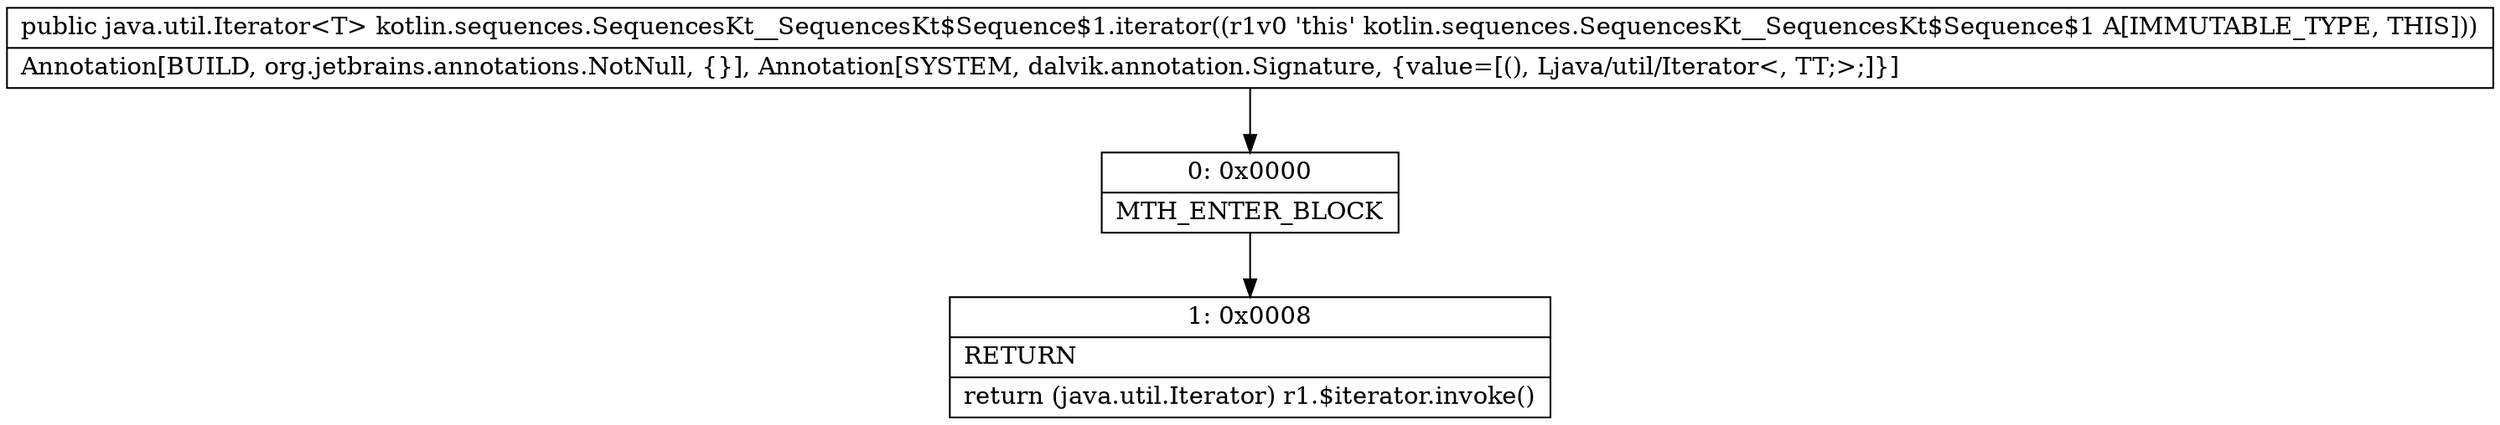 digraph "CFG forkotlin.sequences.SequencesKt__SequencesKt$Sequence$1.iterator()Ljava\/util\/Iterator;" {
Node_0 [shape=record,label="{0\:\ 0x0000|MTH_ENTER_BLOCK\l}"];
Node_1 [shape=record,label="{1\:\ 0x0008|RETURN\l|return (java.util.Iterator) r1.$iterator.invoke()\l}"];
MethodNode[shape=record,label="{public java.util.Iterator\<T\> kotlin.sequences.SequencesKt__SequencesKt$Sequence$1.iterator((r1v0 'this' kotlin.sequences.SequencesKt__SequencesKt$Sequence$1 A[IMMUTABLE_TYPE, THIS]))  | Annotation[BUILD, org.jetbrains.annotations.NotNull, \{\}], Annotation[SYSTEM, dalvik.annotation.Signature, \{value=[(), Ljava\/util\/Iterator\<, TT;\>;]\}]\l}"];
MethodNode -> Node_0;
Node_0 -> Node_1;
}

